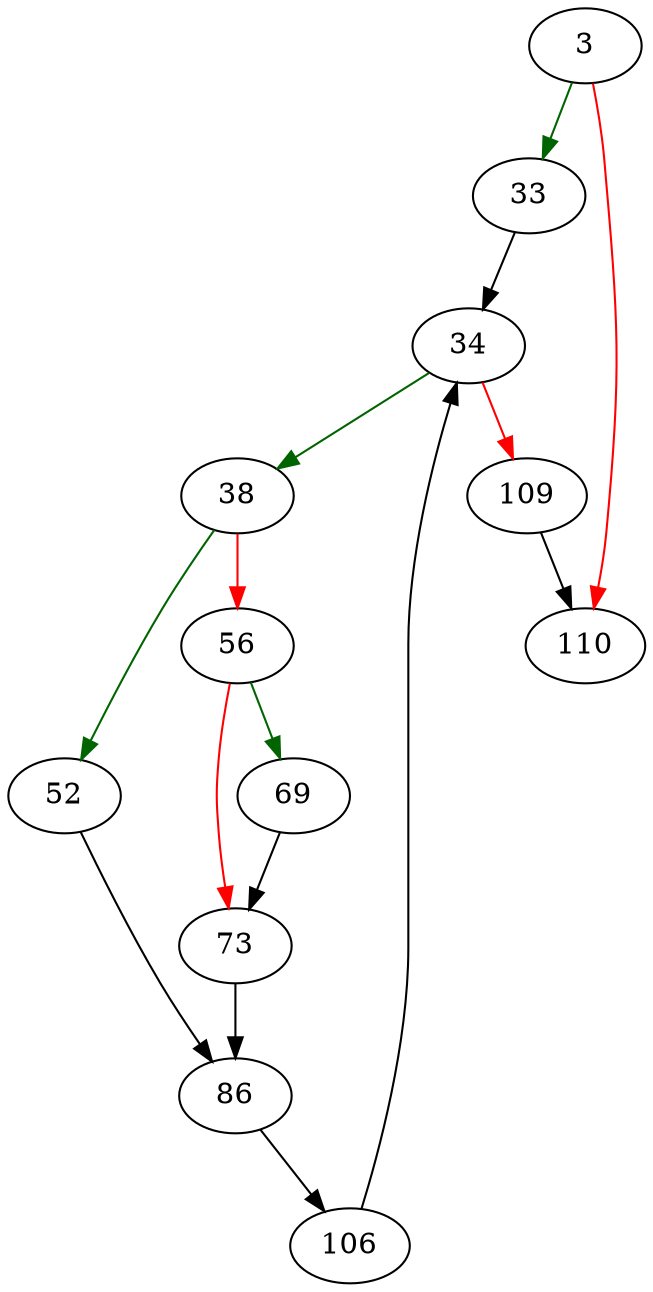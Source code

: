 strict digraph "multiSelectOrderByKeyInfo" {
	// Node definitions.
	3 [entry=true];
	33;
	110;
	34;
	38;
	109;
	52;
	56;
	86;
	69;
	73;
	106;

	// Edge definitions.
	3 -> 33 [
		color=darkgreen
		cond=true
	];
	3 -> 110 [
		color=red
		cond=false
	];
	33 -> 34;
	34 -> 38 [
		color=darkgreen
		cond=true
	];
	34 -> 109 [
		color=red
		cond=false
	];
	38 -> 52 [
		color=darkgreen
		cond=true
	];
	38 -> 56 [
		color=red
		cond=false
	];
	109 -> 110;
	52 -> 86;
	56 -> 69 [
		color=darkgreen
		cond=true
	];
	56 -> 73 [
		color=red
		cond=false
	];
	86 -> 106;
	69 -> 73;
	73 -> 86;
	106 -> 34;
}
